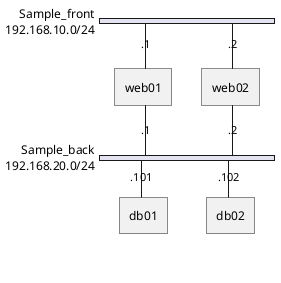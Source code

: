 {
  "sha1": "l2nx7kjedwzu6yews3xun8bhvov8rro",
  "insertion": {
    "when": "2024-06-03T18:59:33.625Z",
    "url": "http://blockdiag.com/en/nwdiag/nwdiag-examples.html",
    "user": "plantuml@gmail.com"
  }
}
@startuml
nwdiag {
  network Sample_front {
    address = "192.168.10.0/24";
      web01 [address = ".1"];
      web02 [address = ".2"];
  }
  network Sample_back {
    address = "192.168.20.0/24";
    web01 [address = ".1"];
    web02 [address = ".2"];
    db01 [address = ".101"];
    db02 [address = ".102"];
  }
}
@enduml
